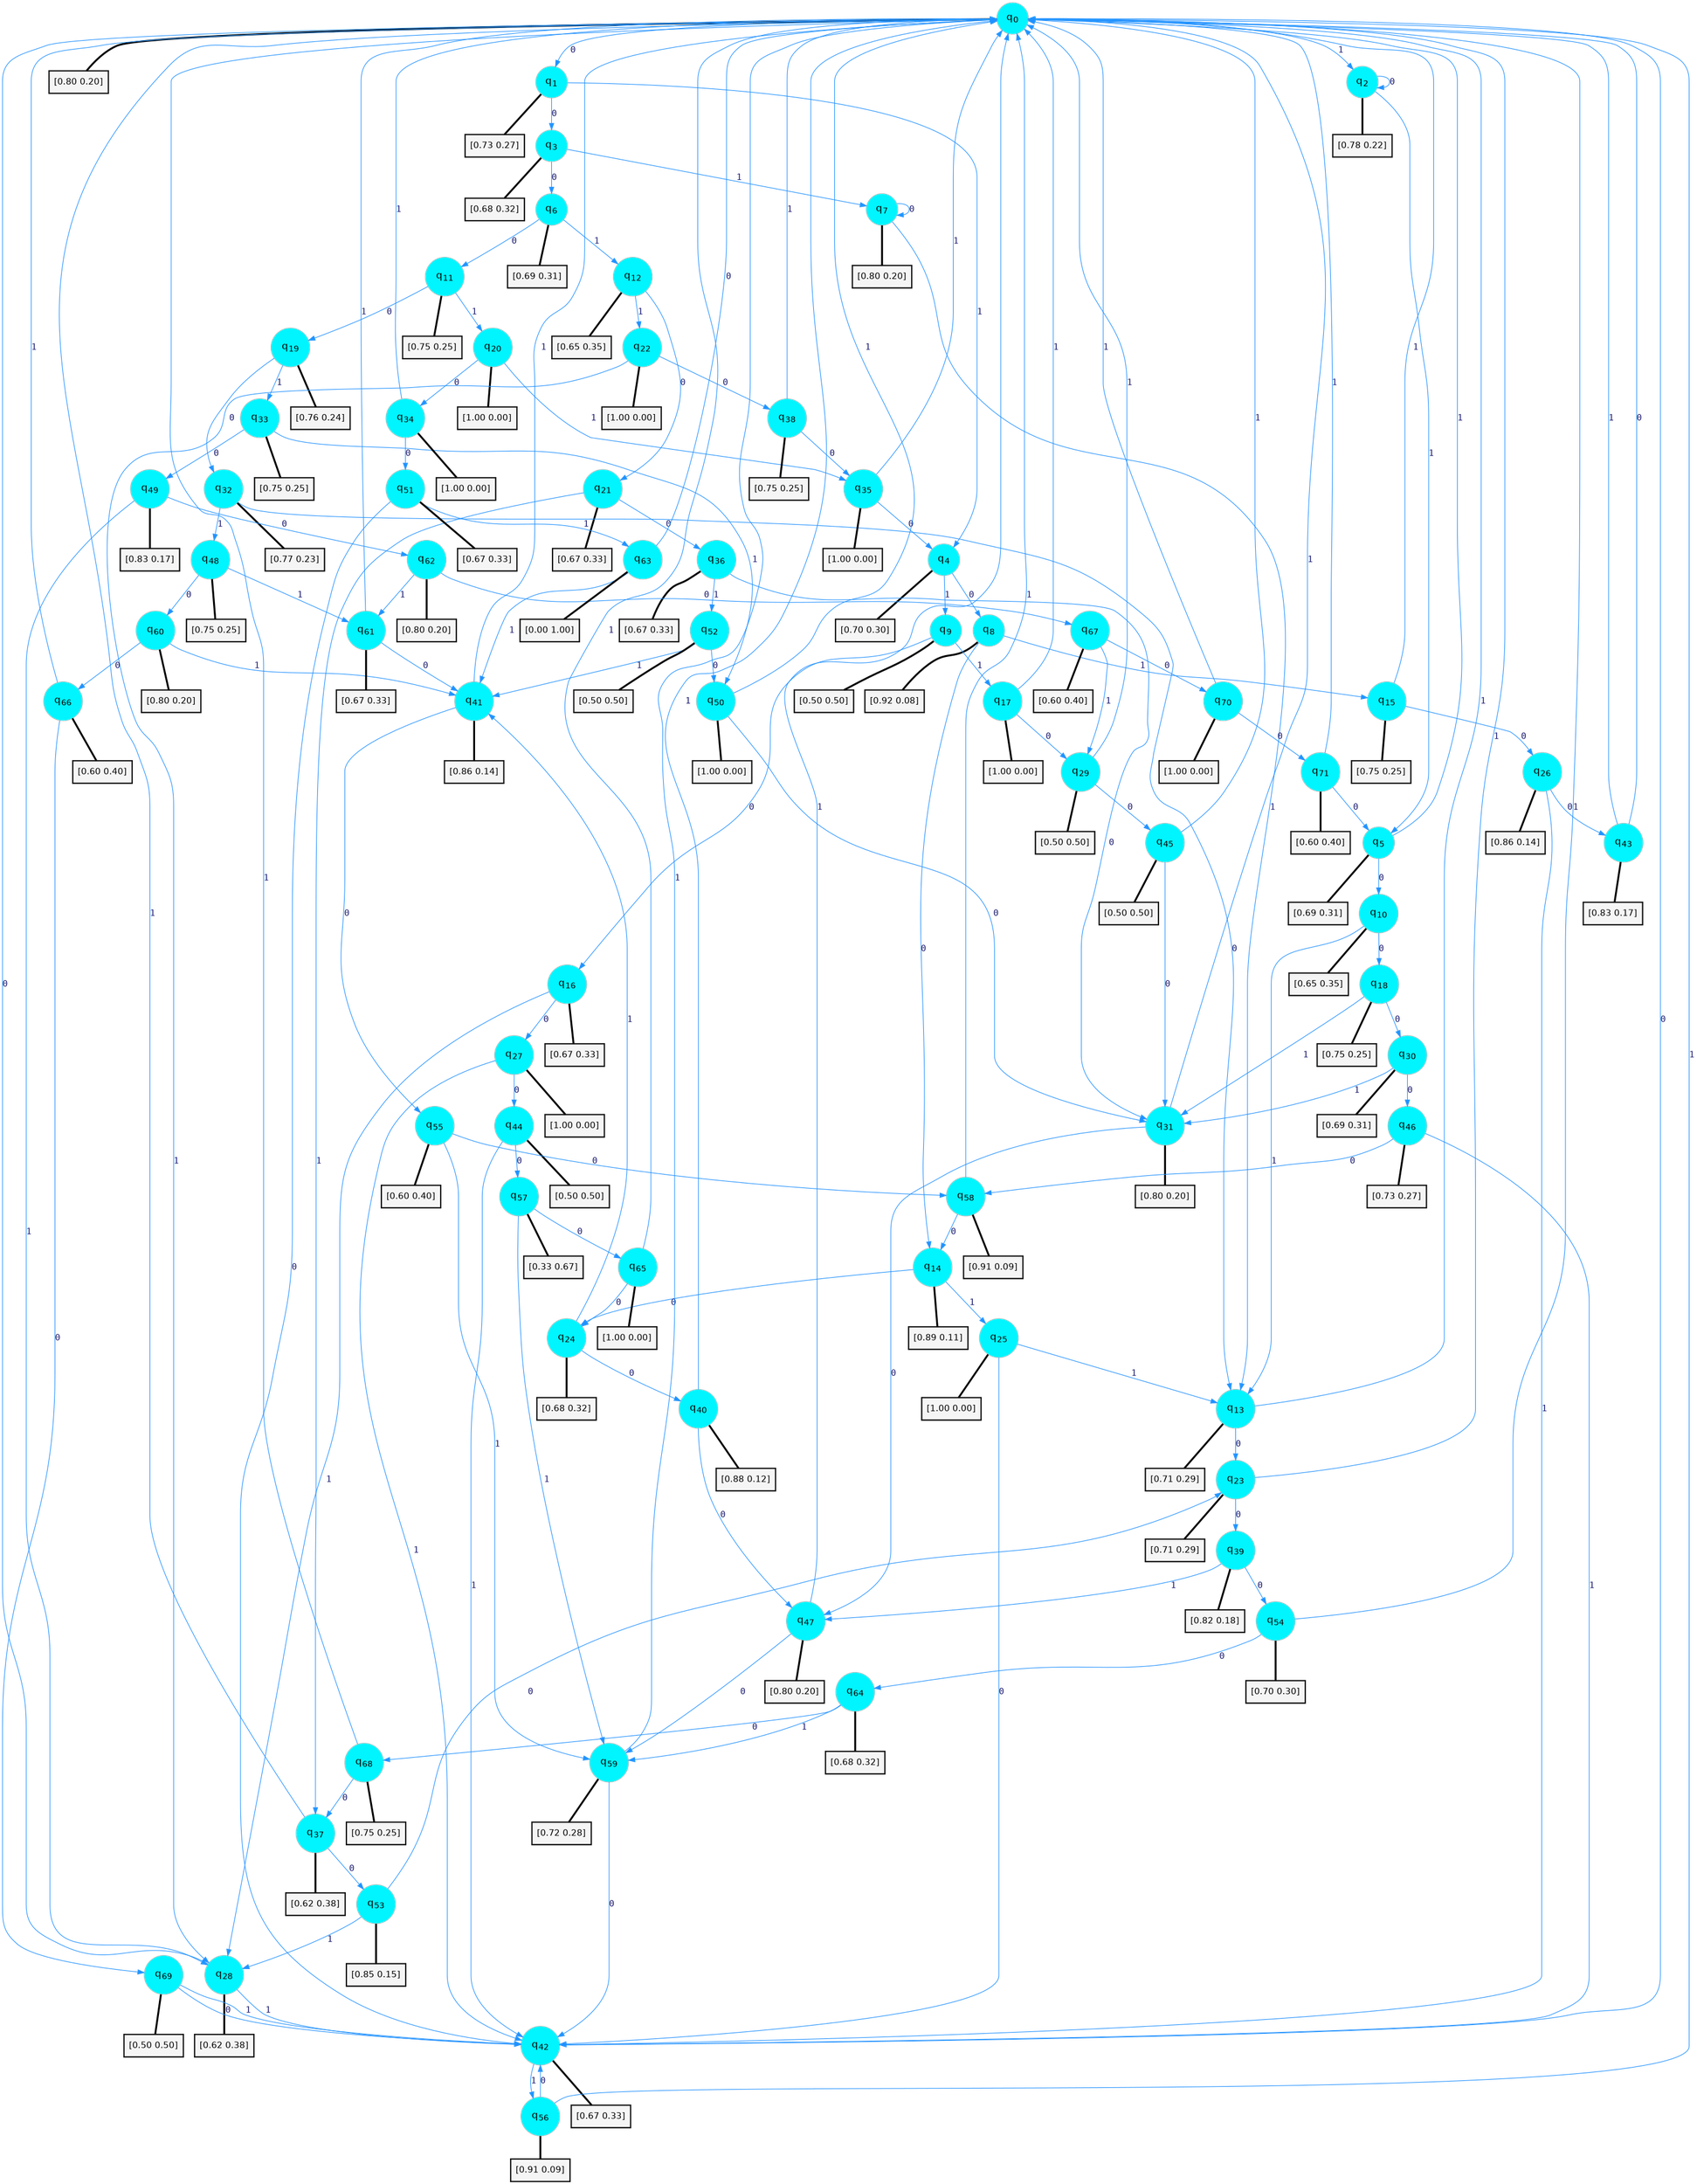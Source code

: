digraph G {
graph [
bgcolor=transparent, dpi=300, rankdir=TD, size="40,25"];
node [
color=gray, fillcolor=turquoise1, fontcolor=black, fontname=Helvetica, fontsize=16, fontweight=bold, shape=circle, style=filled];
edge [
arrowsize=1, color=dodgerblue1, fontcolor=midnightblue, fontname=courier, fontweight=bold, penwidth=1, style=solid, weight=20];
0[label=<q<SUB>0</SUB>>];
1[label=<q<SUB>1</SUB>>];
2[label=<q<SUB>2</SUB>>];
3[label=<q<SUB>3</SUB>>];
4[label=<q<SUB>4</SUB>>];
5[label=<q<SUB>5</SUB>>];
6[label=<q<SUB>6</SUB>>];
7[label=<q<SUB>7</SUB>>];
8[label=<q<SUB>8</SUB>>];
9[label=<q<SUB>9</SUB>>];
10[label=<q<SUB>10</SUB>>];
11[label=<q<SUB>11</SUB>>];
12[label=<q<SUB>12</SUB>>];
13[label=<q<SUB>13</SUB>>];
14[label=<q<SUB>14</SUB>>];
15[label=<q<SUB>15</SUB>>];
16[label=<q<SUB>16</SUB>>];
17[label=<q<SUB>17</SUB>>];
18[label=<q<SUB>18</SUB>>];
19[label=<q<SUB>19</SUB>>];
20[label=<q<SUB>20</SUB>>];
21[label=<q<SUB>21</SUB>>];
22[label=<q<SUB>22</SUB>>];
23[label=<q<SUB>23</SUB>>];
24[label=<q<SUB>24</SUB>>];
25[label=<q<SUB>25</SUB>>];
26[label=<q<SUB>26</SUB>>];
27[label=<q<SUB>27</SUB>>];
28[label=<q<SUB>28</SUB>>];
29[label=<q<SUB>29</SUB>>];
30[label=<q<SUB>30</SUB>>];
31[label=<q<SUB>31</SUB>>];
32[label=<q<SUB>32</SUB>>];
33[label=<q<SUB>33</SUB>>];
34[label=<q<SUB>34</SUB>>];
35[label=<q<SUB>35</SUB>>];
36[label=<q<SUB>36</SUB>>];
37[label=<q<SUB>37</SUB>>];
38[label=<q<SUB>38</SUB>>];
39[label=<q<SUB>39</SUB>>];
40[label=<q<SUB>40</SUB>>];
41[label=<q<SUB>41</SUB>>];
42[label=<q<SUB>42</SUB>>];
43[label=<q<SUB>43</SUB>>];
44[label=<q<SUB>44</SUB>>];
45[label=<q<SUB>45</SUB>>];
46[label=<q<SUB>46</SUB>>];
47[label=<q<SUB>47</SUB>>];
48[label=<q<SUB>48</SUB>>];
49[label=<q<SUB>49</SUB>>];
50[label=<q<SUB>50</SUB>>];
51[label=<q<SUB>51</SUB>>];
52[label=<q<SUB>52</SUB>>];
53[label=<q<SUB>53</SUB>>];
54[label=<q<SUB>54</SUB>>];
55[label=<q<SUB>55</SUB>>];
56[label=<q<SUB>56</SUB>>];
57[label=<q<SUB>57</SUB>>];
58[label=<q<SUB>58</SUB>>];
59[label=<q<SUB>59</SUB>>];
60[label=<q<SUB>60</SUB>>];
61[label=<q<SUB>61</SUB>>];
62[label=<q<SUB>62</SUB>>];
63[label=<q<SUB>63</SUB>>];
64[label=<q<SUB>64</SUB>>];
65[label=<q<SUB>65</SUB>>];
66[label=<q<SUB>66</SUB>>];
67[label=<q<SUB>67</SUB>>];
68[label=<q<SUB>68</SUB>>];
69[label=<q<SUB>69</SUB>>];
70[label=<q<SUB>70</SUB>>];
71[label=<q<SUB>71</SUB>>];
72[label="[0.80 0.20]", shape=box,fontcolor=black, fontname=Helvetica, fontsize=14, penwidth=2, fillcolor=whitesmoke,color=black];
73[label="[0.73 0.27]", shape=box,fontcolor=black, fontname=Helvetica, fontsize=14, penwidth=2, fillcolor=whitesmoke,color=black];
74[label="[0.78 0.22]", shape=box,fontcolor=black, fontname=Helvetica, fontsize=14, penwidth=2, fillcolor=whitesmoke,color=black];
75[label="[0.68 0.32]", shape=box,fontcolor=black, fontname=Helvetica, fontsize=14, penwidth=2, fillcolor=whitesmoke,color=black];
76[label="[0.70 0.30]", shape=box,fontcolor=black, fontname=Helvetica, fontsize=14, penwidth=2, fillcolor=whitesmoke,color=black];
77[label="[0.69 0.31]", shape=box,fontcolor=black, fontname=Helvetica, fontsize=14, penwidth=2, fillcolor=whitesmoke,color=black];
78[label="[0.69 0.31]", shape=box,fontcolor=black, fontname=Helvetica, fontsize=14, penwidth=2, fillcolor=whitesmoke,color=black];
79[label="[0.80 0.20]", shape=box,fontcolor=black, fontname=Helvetica, fontsize=14, penwidth=2, fillcolor=whitesmoke,color=black];
80[label="[0.92 0.08]", shape=box,fontcolor=black, fontname=Helvetica, fontsize=14, penwidth=2, fillcolor=whitesmoke,color=black];
81[label="[0.50 0.50]", shape=box,fontcolor=black, fontname=Helvetica, fontsize=14, penwidth=2, fillcolor=whitesmoke,color=black];
82[label="[0.65 0.35]", shape=box,fontcolor=black, fontname=Helvetica, fontsize=14, penwidth=2, fillcolor=whitesmoke,color=black];
83[label="[0.75 0.25]", shape=box,fontcolor=black, fontname=Helvetica, fontsize=14, penwidth=2, fillcolor=whitesmoke,color=black];
84[label="[0.65 0.35]", shape=box,fontcolor=black, fontname=Helvetica, fontsize=14, penwidth=2, fillcolor=whitesmoke,color=black];
85[label="[0.71 0.29]", shape=box,fontcolor=black, fontname=Helvetica, fontsize=14, penwidth=2, fillcolor=whitesmoke,color=black];
86[label="[0.89 0.11]", shape=box,fontcolor=black, fontname=Helvetica, fontsize=14, penwidth=2, fillcolor=whitesmoke,color=black];
87[label="[0.75 0.25]", shape=box,fontcolor=black, fontname=Helvetica, fontsize=14, penwidth=2, fillcolor=whitesmoke,color=black];
88[label="[0.67 0.33]", shape=box,fontcolor=black, fontname=Helvetica, fontsize=14, penwidth=2, fillcolor=whitesmoke,color=black];
89[label="[1.00 0.00]", shape=box,fontcolor=black, fontname=Helvetica, fontsize=14, penwidth=2, fillcolor=whitesmoke,color=black];
90[label="[0.75 0.25]", shape=box,fontcolor=black, fontname=Helvetica, fontsize=14, penwidth=2, fillcolor=whitesmoke,color=black];
91[label="[0.76 0.24]", shape=box,fontcolor=black, fontname=Helvetica, fontsize=14, penwidth=2, fillcolor=whitesmoke,color=black];
92[label="[1.00 0.00]", shape=box,fontcolor=black, fontname=Helvetica, fontsize=14, penwidth=2, fillcolor=whitesmoke,color=black];
93[label="[0.67 0.33]", shape=box,fontcolor=black, fontname=Helvetica, fontsize=14, penwidth=2, fillcolor=whitesmoke,color=black];
94[label="[1.00 0.00]", shape=box,fontcolor=black, fontname=Helvetica, fontsize=14, penwidth=2, fillcolor=whitesmoke,color=black];
95[label="[0.71 0.29]", shape=box,fontcolor=black, fontname=Helvetica, fontsize=14, penwidth=2, fillcolor=whitesmoke,color=black];
96[label="[0.68 0.32]", shape=box,fontcolor=black, fontname=Helvetica, fontsize=14, penwidth=2, fillcolor=whitesmoke,color=black];
97[label="[1.00 0.00]", shape=box,fontcolor=black, fontname=Helvetica, fontsize=14, penwidth=2, fillcolor=whitesmoke,color=black];
98[label="[0.86 0.14]", shape=box,fontcolor=black, fontname=Helvetica, fontsize=14, penwidth=2, fillcolor=whitesmoke,color=black];
99[label="[1.00 0.00]", shape=box,fontcolor=black, fontname=Helvetica, fontsize=14, penwidth=2, fillcolor=whitesmoke,color=black];
100[label="[0.62 0.38]", shape=box,fontcolor=black, fontname=Helvetica, fontsize=14, penwidth=2, fillcolor=whitesmoke,color=black];
101[label="[0.50 0.50]", shape=box,fontcolor=black, fontname=Helvetica, fontsize=14, penwidth=2, fillcolor=whitesmoke,color=black];
102[label="[0.69 0.31]", shape=box,fontcolor=black, fontname=Helvetica, fontsize=14, penwidth=2, fillcolor=whitesmoke,color=black];
103[label="[0.80 0.20]", shape=box,fontcolor=black, fontname=Helvetica, fontsize=14, penwidth=2, fillcolor=whitesmoke,color=black];
104[label="[0.77 0.23]", shape=box,fontcolor=black, fontname=Helvetica, fontsize=14, penwidth=2, fillcolor=whitesmoke,color=black];
105[label="[0.75 0.25]", shape=box,fontcolor=black, fontname=Helvetica, fontsize=14, penwidth=2, fillcolor=whitesmoke,color=black];
106[label="[1.00 0.00]", shape=box,fontcolor=black, fontname=Helvetica, fontsize=14, penwidth=2, fillcolor=whitesmoke,color=black];
107[label="[1.00 0.00]", shape=box,fontcolor=black, fontname=Helvetica, fontsize=14, penwidth=2, fillcolor=whitesmoke,color=black];
108[label="[0.67 0.33]", shape=box,fontcolor=black, fontname=Helvetica, fontsize=14, penwidth=2, fillcolor=whitesmoke,color=black];
109[label="[0.62 0.38]", shape=box,fontcolor=black, fontname=Helvetica, fontsize=14, penwidth=2, fillcolor=whitesmoke,color=black];
110[label="[0.75 0.25]", shape=box,fontcolor=black, fontname=Helvetica, fontsize=14, penwidth=2, fillcolor=whitesmoke,color=black];
111[label="[0.82 0.18]", shape=box,fontcolor=black, fontname=Helvetica, fontsize=14, penwidth=2, fillcolor=whitesmoke,color=black];
112[label="[0.88 0.12]", shape=box,fontcolor=black, fontname=Helvetica, fontsize=14, penwidth=2, fillcolor=whitesmoke,color=black];
113[label="[0.86 0.14]", shape=box,fontcolor=black, fontname=Helvetica, fontsize=14, penwidth=2, fillcolor=whitesmoke,color=black];
114[label="[0.67 0.33]", shape=box,fontcolor=black, fontname=Helvetica, fontsize=14, penwidth=2, fillcolor=whitesmoke,color=black];
115[label="[0.83 0.17]", shape=box,fontcolor=black, fontname=Helvetica, fontsize=14, penwidth=2, fillcolor=whitesmoke,color=black];
116[label="[0.50 0.50]", shape=box,fontcolor=black, fontname=Helvetica, fontsize=14, penwidth=2, fillcolor=whitesmoke,color=black];
117[label="[0.50 0.50]", shape=box,fontcolor=black, fontname=Helvetica, fontsize=14, penwidth=2, fillcolor=whitesmoke,color=black];
118[label="[0.73 0.27]", shape=box,fontcolor=black, fontname=Helvetica, fontsize=14, penwidth=2, fillcolor=whitesmoke,color=black];
119[label="[0.80 0.20]", shape=box,fontcolor=black, fontname=Helvetica, fontsize=14, penwidth=2, fillcolor=whitesmoke,color=black];
120[label="[0.75 0.25]", shape=box,fontcolor=black, fontname=Helvetica, fontsize=14, penwidth=2, fillcolor=whitesmoke,color=black];
121[label="[0.83 0.17]", shape=box,fontcolor=black, fontname=Helvetica, fontsize=14, penwidth=2, fillcolor=whitesmoke,color=black];
122[label="[1.00 0.00]", shape=box,fontcolor=black, fontname=Helvetica, fontsize=14, penwidth=2, fillcolor=whitesmoke,color=black];
123[label="[0.67 0.33]", shape=box,fontcolor=black, fontname=Helvetica, fontsize=14, penwidth=2, fillcolor=whitesmoke,color=black];
124[label="[0.50 0.50]", shape=box,fontcolor=black, fontname=Helvetica, fontsize=14, penwidth=2, fillcolor=whitesmoke,color=black];
125[label="[0.85 0.15]", shape=box,fontcolor=black, fontname=Helvetica, fontsize=14, penwidth=2, fillcolor=whitesmoke,color=black];
126[label="[0.70 0.30]", shape=box,fontcolor=black, fontname=Helvetica, fontsize=14, penwidth=2, fillcolor=whitesmoke,color=black];
127[label="[0.60 0.40]", shape=box,fontcolor=black, fontname=Helvetica, fontsize=14, penwidth=2, fillcolor=whitesmoke,color=black];
128[label="[0.91 0.09]", shape=box,fontcolor=black, fontname=Helvetica, fontsize=14, penwidth=2, fillcolor=whitesmoke,color=black];
129[label="[0.33 0.67]", shape=box,fontcolor=black, fontname=Helvetica, fontsize=14, penwidth=2, fillcolor=whitesmoke,color=black];
130[label="[0.91 0.09]", shape=box,fontcolor=black, fontname=Helvetica, fontsize=14, penwidth=2, fillcolor=whitesmoke,color=black];
131[label="[0.72 0.28]", shape=box,fontcolor=black, fontname=Helvetica, fontsize=14, penwidth=2, fillcolor=whitesmoke,color=black];
132[label="[0.80 0.20]", shape=box,fontcolor=black, fontname=Helvetica, fontsize=14, penwidth=2, fillcolor=whitesmoke,color=black];
133[label="[0.67 0.33]", shape=box,fontcolor=black, fontname=Helvetica, fontsize=14, penwidth=2, fillcolor=whitesmoke,color=black];
134[label="[0.80 0.20]", shape=box,fontcolor=black, fontname=Helvetica, fontsize=14, penwidth=2, fillcolor=whitesmoke,color=black];
135[label="[0.00 1.00]", shape=box,fontcolor=black, fontname=Helvetica, fontsize=14, penwidth=2, fillcolor=whitesmoke,color=black];
136[label="[0.68 0.32]", shape=box,fontcolor=black, fontname=Helvetica, fontsize=14, penwidth=2, fillcolor=whitesmoke,color=black];
137[label="[1.00 0.00]", shape=box,fontcolor=black, fontname=Helvetica, fontsize=14, penwidth=2, fillcolor=whitesmoke,color=black];
138[label="[0.60 0.40]", shape=box,fontcolor=black, fontname=Helvetica, fontsize=14, penwidth=2, fillcolor=whitesmoke,color=black];
139[label="[0.60 0.40]", shape=box,fontcolor=black, fontname=Helvetica, fontsize=14, penwidth=2, fillcolor=whitesmoke,color=black];
140[label="[0.75 0.25]", shape=box,fontcolor=black, fontname=Helvetica, fontsize=14, penwidth=2, fillcolor=whitesmoke,color=black];
141[label="[0.50 0.50]", shape=box,fontcolor=black, fontname=Helvetica, fontsize=14, penwidth=2, fillcolor=whitesmoke,color=black];
142[label="[1.00 0.00]", shape=box,fontcolor=black, fontname=Helvetica, fontsize=14, penwidth=2, fillcolor=whitesmoke,color=black];
143[label="[0.60 0.40]", shape=box,fontcolor=black, fontname=Helvetica, fontsize=14, penwidth=2, fillcolor=whitesmoke,color=black];
0->1 [label=0];
0->2 [label=1];
0->72 [arrowhead=none, penwidth=3,color=black];
1->3 [label=0];
1->4 [label=1];
1->73 [arrowhead=none, penwidth=3,color=black];
2->2 [label=0];
2->5 [label=1];
2->74 [arrowhead=none, penwidth=3,color=black];
3->6 [label=0];
3->7 [label=1];
3->75 [arrowhead=none, penwidth=3,color=black];
4->8 [label=0];
4->9 [label=1];
4->76 [arrowhead=none, penwidth=3,color=black];
5->10 [label=0];
5->0 [label=1];
5->77 [arrowhead=none, penwidth=3,color=black];
6->11 [label=0];
6->12 [label=1];
6->78 [arrowhead=none, penwidth=3,color=black];
7->7 [label=0];
7->13 [label=1];
7->79 [arrowhead=none, penwidth=3,color=black];
8->14 [label=0];
8->15 [label=1];
8->80 [arrowhead=none, penwidth=3,color=black];
9->16 [label=0];
9->17 [label=1];
9->81 [arrowhead=none, penwidth=3,color=black];
10->18 [label=0];
10->13 [label=1];
10->82 [arrowhead=none, penwidth=3,color=black];
11->19 [label=0];
11->20 [label=1];
11->83 [arrowhead=none, penwidth=3,color=black];
12->21 [label=0];
12->22 [label=1];
12->84 [arrowhead=none, penwidth=3,color=black];
13->23 [label=0];
13->0 [label=1];
13->85 [arrowhead=none, penwidth=3,color=black];
14->24 [label=0];
14->25 [label=1];
14->86 [arrowhead=none, penwidth=3,color=black];
15->26 [label=0];
15->0 [label=1];
15->87 [arrowhead=none, penwidth=3,color=black];
16->27 [label=0];
16->28 [label=1];
16->88 [arrowhead=none, penwidth=3,color=black];
17->29 [label=0];
17->0 [label=1];
17->89 [arrowhead=none, penwidth=3,color=black];
18->30 [label=0];
18->31 [label=1];
18->90 [arrowhead=none, penwidth=3,color=black];
19->32 [label=0];
19->33 [label=1];
19->91 [arrowhead=none, penwidth=3,color=black];
20->34 [label=0];
20->35 [label=1];
20->92 [arrowhead=none, penwidth=3,color=black];
21->36 [label=0];
21->37 [label=1];
21->93 [arrowhead=none, penwidth=3,color=black];
22->38 [label=0];
22->28 [label=1];
22->94 [arrowhead=none, penwidth=3,color=black];
23->39 [label=0];
23->0 [label=1];
23->95 [arrowhead=none, penwidth=3,color=black];
24->40 [label=0];
24->41 [label=1];
24->96 [arrowhead=none, penwidth=3,color=black];
25->42 [label=0];
25->13 [label=1];
25->97 [arrowhead=none, penwidth=3,color=black];
26->43 [label=0];
26->42 [label=1];
26->98 [arrowhead=none, penwidth=3,color=black];
27->44 [label=0];
27->42 [label=1];
27->99 [arrowhead=none, penwidth=3,color=black];
28->0 [label=0];
28->42 [label=1];
28->100 [arrowhead=none, penwidth=3,color=black];
29->45 [label=0];
29->0 [label=1];
29->101 [arrowhead=none, penwidth=3,color=black];
30->46 [label=0];
30->31 [label=1];
30->102 [arrowhead=none, penwidth=3,color=black];
31->47 [label=0];
31->0 [label=1];
31->103 [arrowhead=none, penwidth=3,color=black];
32->13 [label=0];
32->48 [label=1];
32->104 [arrowhead=none, penwidth=3,color=black];
33->49 [label=0];
33->50 [label=1];
33->105 [arrowhead=none, penwidth=3,color=black];
34->51 [label=0];
34->0 [label=1];
34->106 [arrowhead=none, penwidth=3,color=black];
35->4 [label=0];
35->0 [label=1];
35->107 [arrowhead=none, penwidth=3,color=black];
36->31 [label=0];
36->52 [label=1];
36->108 [arrowhead=none, penwidth=3,color=black];
37->53 [label=0];
37->0 [label=1];
37->109 [arrowhead=none, penwidth=3,color=black];
38->35 [label=0];
38->0 [label=1];
38->110 [arrowhead=none, penwidth=3,color=black];
39->54 [label=0];
39->47 [label=1];
39->111 [arrowhead=none, penwidth=3,color=black];
40->47 [label=0];
40->0 [label=1];
40->112 [arrowhead=none, penwidth=3,color=black];
41->55 [label=0];
41->0 [label=1];
41->113 [arrowhead=none, penwidth=3,color=black];
42->0 [label=0];
42->56 [label=1];
42->114 [arrowhead=none, penwidth=3,color=black];
43->0 [label=0];
43->0 [label=1];
43->115 [arrowhead=none, penwidth=3,color=black];
44->57 [label=0];
44->42 [label=1];
44->116 [arrowhead=none, penwidth=3,color=black];
45->31 [label=0];
45->0 [label=1];
45->117 [arrowhead=none, penwidth=3,color=black];
46->58 [label=0];
46->42 [label=1];
46->118 [arrowhead=none, penwidth=3,color=black];
47->59 [label=0];
47->0 [label=1];
47->119 [arrowhead=none, penwidth=3,color=black];
48->60 [label=0];
48->61 [label=1];
48->120 [arrowhead=none, penwidth=3,color=black];
49->62 [label=0];
49->28 [label=1];
49->121 [arrowhead=none, penwidth=3,color=black];
50->31 [label=0];
50->0 [label=1];
50->122 [arrowhead=none, penwidth=3,color=black];
51->42 [label=0];
51->63 [label=1];
51->123 [arrowhead=none, penwidth=3,color=black];
52->50 [label=0];
52->41 [label=1];
52->124 [arrowhead=none, penwidth=3,color=black];
53->23 [label=0];
53->28 [label=1];
53->125 [arrowhead=none, penwidth=3,color=black];
54->64 [label=0];
54->0 [label=1];
54->126 [arrowhead=none, penwidth=3,color=black];
55->58 [label=0];
55->59 [label=1];
55->127 [arrowhead=none, penwidth=3,color=black];
56->42 [label=0];
56->0 [label=1];
56->128 [arrowhead=none, penwidth=3,color=black];
57->65 [label=0];
57->59 [label=1];
57->129 [arrowhead=none, penwidth=3,color=black];
58->14 [label=0];
58->0 [label=1];
58->130 [arrowhead=none, penwidth=3,color=black];
59->42 [label=0];
59->0 [label=1];
59->131 [arrowhead=none, penwidth=3,color=black];
60->66 [label=0];
60->41 [label=1];
60->132 [arrowhead=none, penwidth=3,color=black];
61->41 [label=0];
61->0 [label=1];
61->133 [arrowhead=none, penwidth=3,color=black];
62->67 [label=0];
62->61 [label=1];
62->134 [arrowhead=none, penwidth=3,color=black];
63->0 [label=0];
63->41 [label=1];
63->135 [arrowhead=none, penwidth=3,color=black];
64->68 [label=0];
64->59 [label=1];
64->136 [arrowhead=none, penwidth=3,color=black];
65->24 [label=0];
65->0 [label=1];
65->137 [arrowhead=none, penwidth=3,color=black];
66->69 [label=0];
66->0 [label=1];
66->138 [arrowhead=none, penwidth=3,color=black];
67->70 [label=0];
67->29 [label=1];
67->139 [arrowhead=none, penwidth=3,color=black];
68->37 [label=0];
68->0 [label=1];
68->140 [arrowhead=none, penwidth=3,color=black];
69->42 [label=0];
69->42 [label=1];
69->141 [arrowhead=none, penwidth=3,color=black];
70->71 [label=0];
70->0 [label=1];
70->142 [arrowhead=none, penwidth=3,color=black];
71->5 [label=0];
71->0 [label=1];
71->143 [arrowhead=none, penwidth=3,color=black];
}
